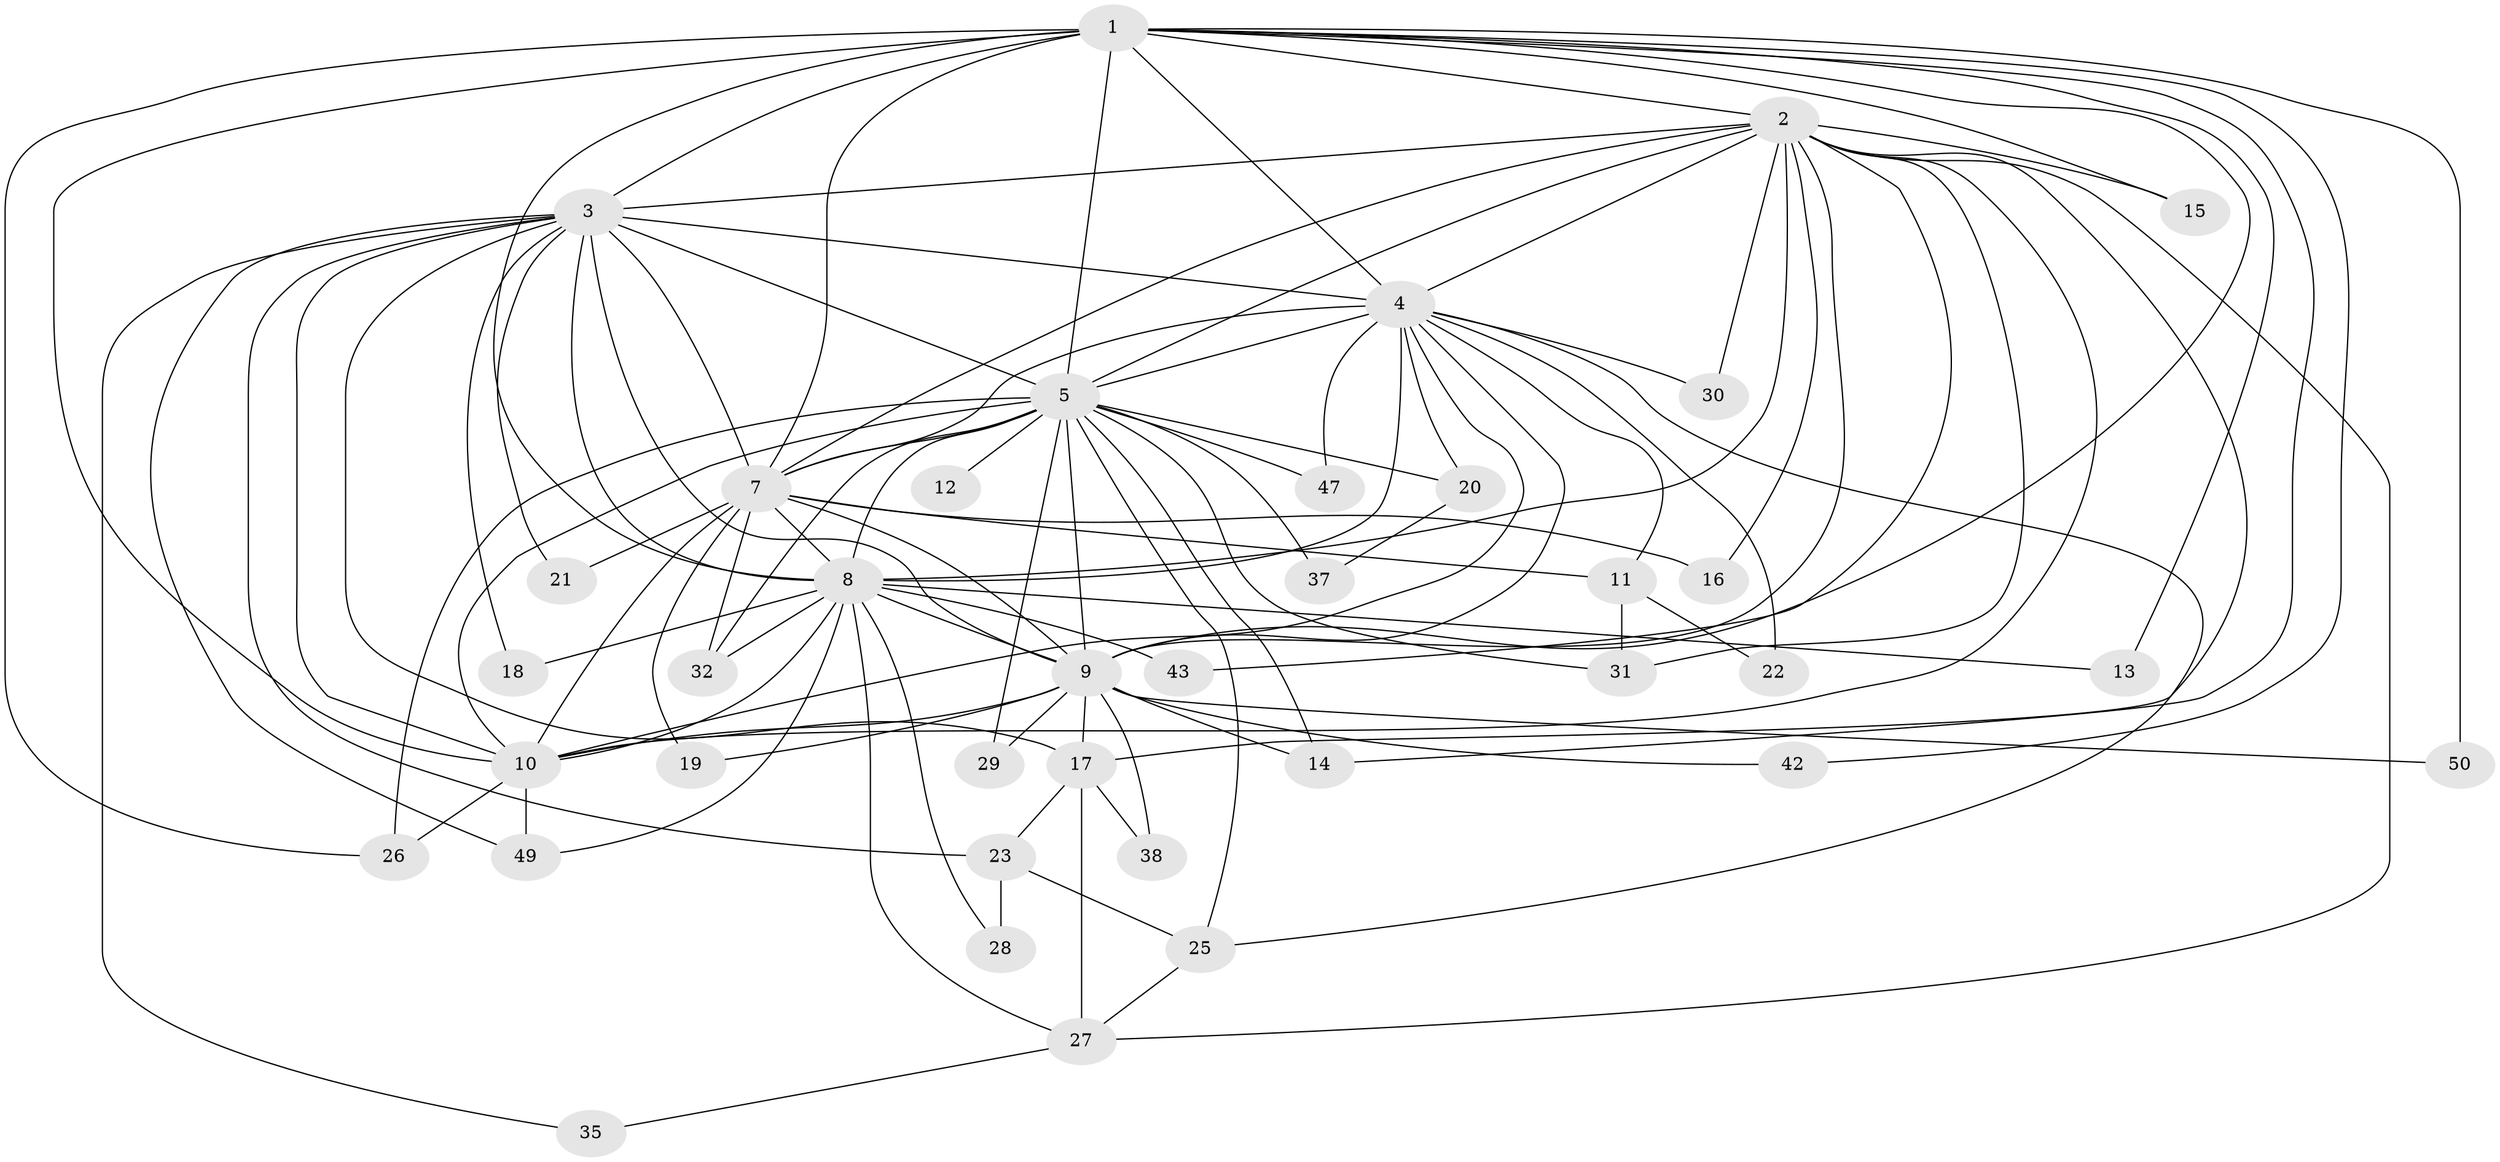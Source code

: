 // original degree distribution, {16: 0.05454545454545454, 18: 0.01818181818181818, 15: 0.05454545454545454, 19: 0.01818181818181818, 17: 0.01818181818181818, 11: 0.01818181818181818, 5: 0.03636363636363636, 3: 0.14545454545454545, 2: 0.5818181818181818, 6: 0.01818181818181818, 4: 0.03636363636363636}
// Generated by graph-tools (version 1.1) at 2025/17/03/04/25 18:17:27]
// undirected, 38 vertices, 102 edges
graph export_dot {
graph [start="1"]
  node [color=gray90,style=filled];
  1;
  2 [super="+41"];
  3 [super="+24+45+44"];
  4;
  5 [super="+6"];
  7;
  8;
  9;
  10;
  11 [super="+39"];
  12;
  13;
  14 [super="+33"];
  15;
  16;
  17;
  18;
  19;
  20;
  21;
  22;
  23;
  25 [super="+48"];
  26 [super="+34"];
  27 [super="+46+52"];
  28;
  29;
  30;
  31;
  32 [super="+36"];
  35;
  37;
  38;
  42;
  43;
  47;
  49 [super="+54"];
  50;
  1 -- 2;
  1 -- 3;
  1 -- 4;
  1 -- 5 [weight=3];
  1 -- 7;
  1 -- 8;
  1 -- 9;
  1 -- 10;
  1 -- 13;
  1 -- 14;
  1 -- 15;
  1 -- 26;
  1 -- 42;
  1 -- 50;
  2 -- 3;
  2 -- 4;
  2 -- 5 [weight=3];
  2 -- 7;
  2 -- 8;
  2 -- 9;
  2 -- 10;
  2 -- 15;
  2 -- 16;
  2 -- 17;
  2 -- 30;
  2 -- 43;
  2 -- 27;
  2 -- 31;
  3 -- 4;
  3 -- 5 [weight=2];
  3 -- 7;
  3 -- 8;
  3 -- 9 [weight=2];
  3 -- 10;
  3 -- 18;
  3 -- 21;
  3 -- 23;
  3 -- 35;
  3 -- 49;
  3 -- 17;
  4 -- 5 [weight=2];
  4 -- 7;
  4 -- 8;
  4 -- 9;
  4 -- 10;
  4 -- 11;
  4 -- 20;
  4 -- 22;
  4 -- 30;
  4 -- 47;
  4 -- 25;
  5 -- 7 [weight=2];
  5 -- 8 [weight=2];
  5 -- 9 [weight=2];
  5 -- 10 [weight=2];
  5 -- 12 [weight=3];
  5 -- 14;
  5 -- 47;
  5 -- 20;
  5 -- 25;
  5 -- 29;
  5 -- 31;
  5 -- 32;
  5 -- 37;
  5 -- 26;
  7 -- 8;
  7 -- 9;
  7 -- 10;
  7 -- 11 [weight=2];
  7 -- 16;
  7 -- 19;
  7 -- 21;
  7 -- 32;
  8 -- 9;
  8 -- 10;
  8 -- 13;
  8 -- 18;
  8 -- 28;
  8 -- 32;
  8 -- 43;
  8 -- 49;
  8 -- 27;
  9 -- 10;
  9 -- 17;
  9 -- 19;
  9 -- 29;
  9 -- 38;
  9 -- 42;
  9 -- 50;
  9 -- 14;
  10 -- 26;
  10 -- 49;
  11 -- 22;
  11 -- 31;
  17 -- 23;
  17 -- 27;
  17 -- 38;
  20 -- 37;
  23 -- 25;
  23 -- 28;
  25 -- 27;
  27 -- 35;
}

